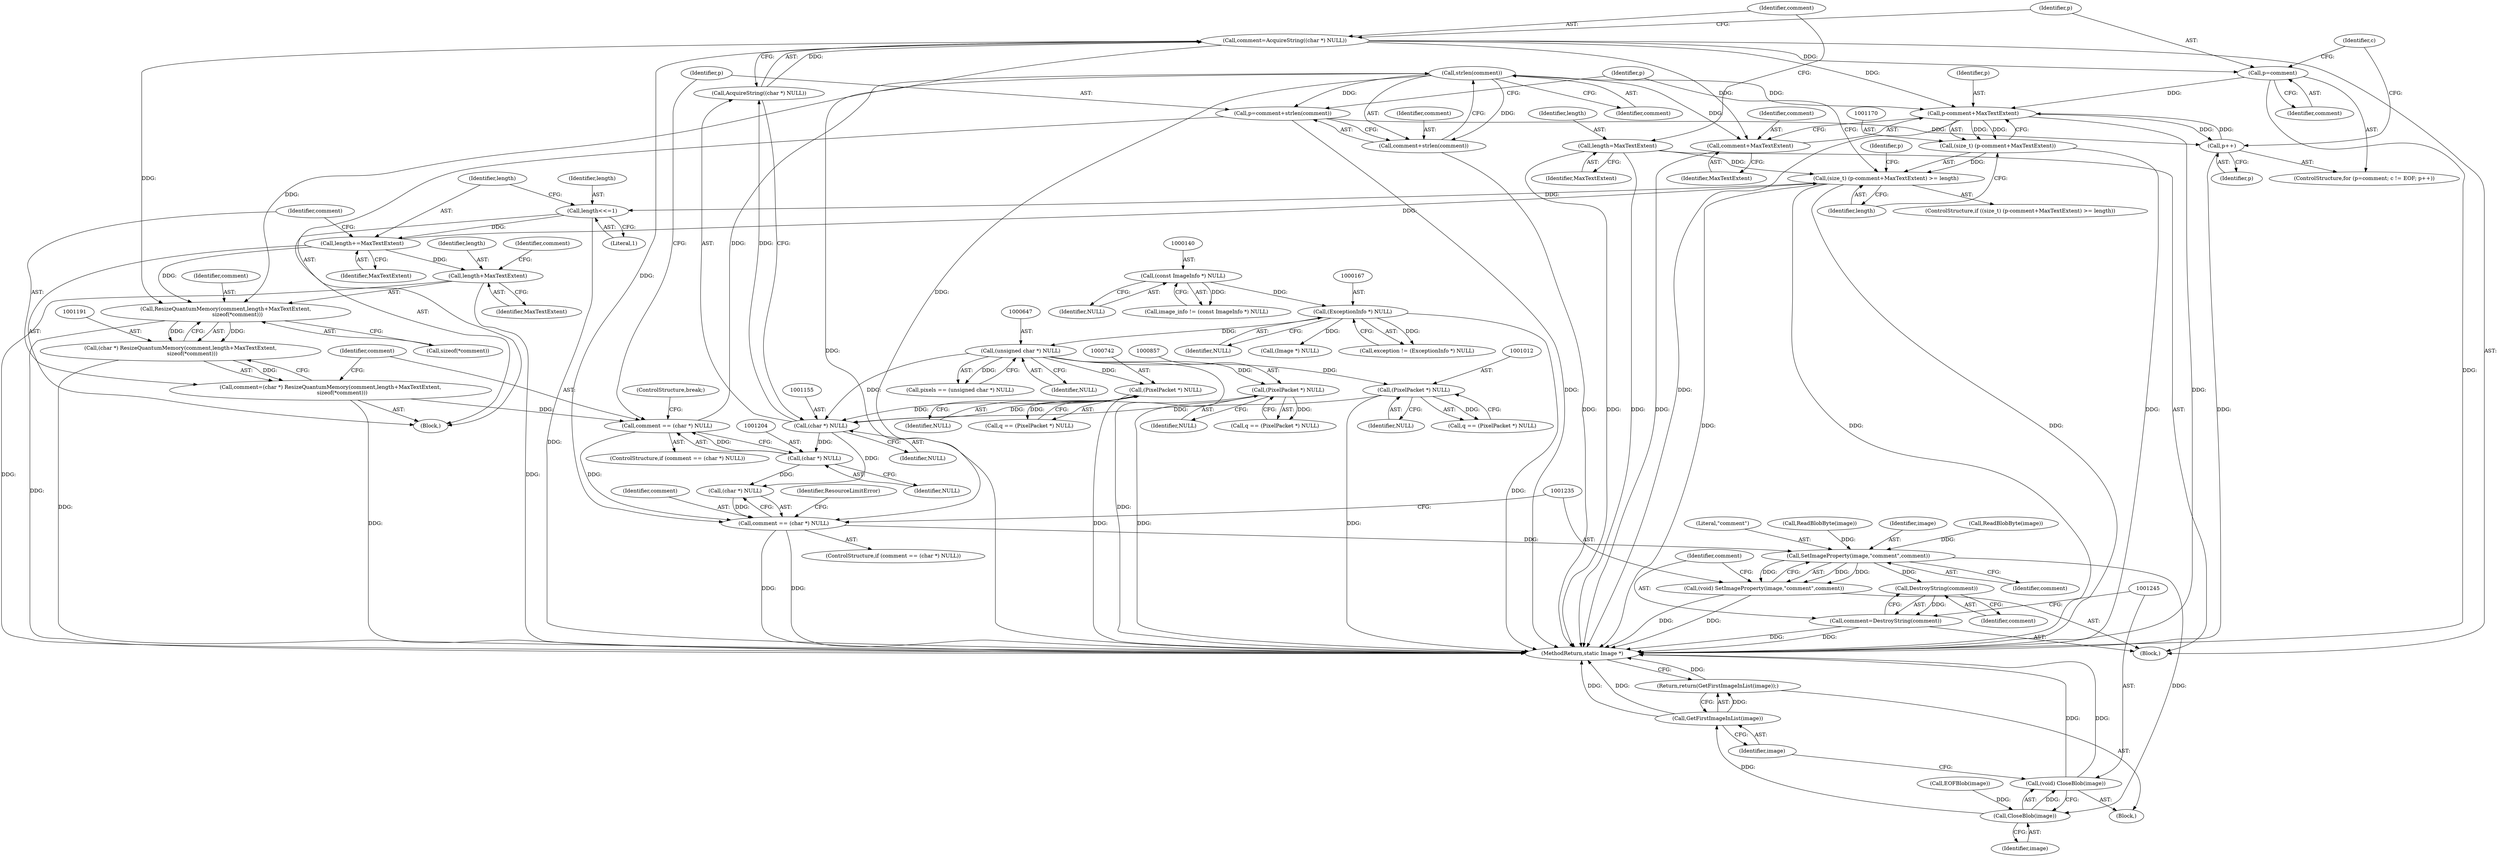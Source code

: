 digraph "0_ImageMagick_f6e9d0d9955e85bdd7540b251cd50d598dacc5e6_45@API" {
"1001211" [label="(Call,strlen(comment))"];
"1001201" [label="(Call,comment == (char *) NULL)"];
"1001188" [label="(Call,comment=(char *) ResizeQuantumMemory(comment,length+MaxTextExtent,\n              sizeof(*comment)))"];
"1001190" [label="(Call,(char *) ResizeQuantumMemory(comment,length+MaxTextExtent,\n              sizeof(*comment)))"];
"1001192" [label="(Call,ResizeQuantumMemory(comment,length+MaxTextExtent,\n              sizeof(*comment)))"];
"1001151" [label="(Call,comment=AcquireString((char *) NULL))"];
"1001153" [label="(Call,AcquireString((char *) NULL))"];
"1001154" [label="(Call,(char *) NULL)"];
"1000856" [label="(Call,(PixelPacket *) NULL)"];
"1000646" [label="(Call,(unsigned char *) NULL)"];
"1000166" [label="(Call,(ExceptionInfo *) NULL)"];
"1000139" [label="(Call,(const ImageInfo *) NULL)"];
"1001011" [label="(Call,(PixelPacket *) NULL)"];
"1000741" [label="(Call,(PixelPacket *) NULL)"];
"1001211" [label="(Call,strlen(comment))"];
"1001185" [label="(Call,length+=MaxTextExtent)"];
"1001182" [label="(Call,length<<=1)"];
"1001168" [label="(Call,(size_t) (p-comment+MaxTextExtent) >= length)"];
"1001169" [label="(Call,(size_t) (p-comment+MaxTextExtent))"];
"1001171" [label="(Call,p-comment+MaxTextExtent)"];
"1001164" [label="(Call,p++)"];
"1001207" [label="(Call,p=comment+strlen(comment))"];
"1001158" [label="(Call,p=comment)"];
"1001148" [label="(Call,length=MaxTextExtent)"];
"1001203" [label="(Call,(char *) NULL)"];
"1001173" [label="(Call,comment+MaxTextExtent)"];
"1001209" [label="(Call,comment+strlen(comment))"];
"1001226" [label="(Call,comment == (char *) NULL)"];
"1001236" [label="(Call,SetImageProperty(image,\"comment\",comment))"];
"1001234" [label="(Call,(void) SetImageProperty(image,\"comment\",comment))"];
"1001242" [label="(Call,DestroyString(comment))"];
"1001240" [label="(Call,comment=DestroyString(comment))"];
"1001246" [label="(Call,CloseBlob(image))"];
"1001244" [label="(Call,(void) CloseBlob(image))"];
"1001249" [label="(Call,GetFirstImageInList(image))"];
"1001248" [label="(Return,return(GetFirstImageInList(image));)"];
"1001194" [label="(Call,length+MaxTextExtent)"];
"1001160" [label="(Identifier,comment)"];
"1001172" [label="(Identifier,p)"];
"1001239" [label="(Identifier,comment)"];
"1001246" [label="(Call,CloseBlob(image))"];
"1000141" [label="(Identifier,NULL)"];
"1001183" [label="(Identifier,length)"];
"1001232" [label="(Identifier,ResourceLimitError)"];
"1001146" [label="(Call,ReadBlobByte(image))"];
"1001188" [label="(Call,comment=(char *) ResizeQuantumMemory(comment,length+MaxTextExtent,\n              sizeof(*comment)))"];
"1001169" [label="(Call,(size_t) (p-comment+MaxTextExtent))"];
"1001152" [label="(Identifier,comment)"];
"1001243" [label="(Identifier,comment)"];
"1001167" [label="(ControlStructure,if ((size_t) (p-comment+MaxTextExtent) >= length))"];
"1001162" [label="(Identifier,c)"];
"1000139" [label="(Call,(const ImageInfo *) NULL)"];
"1001150" [label="(Identifier,MaxTextExtent)"];
"1001185" [label="(Call,length+=MaxTextExtent)"];
"1001153" [label="(Call,AcquireString((char *) NULL))"];
"1001207" [label="(Call,p=comment+strlen(comment))"];
"1001248" [label="(Return,return(GetFirstImageInList(image));)"];
"1001197" [label="(Call,sizeof(*comment))"];
"1001186" [label="(Identifier,length)"];
"1001215" [label="(Identifier,p)"];
"1001156" [label="(Identifier,NULL)"];
"1001184" [label="(Literal,1)"];
"1000743" [label="(Identifier,NULL)"];
"1000168" [label="(Identifier,NULL)"];
"1001011" [label="(Call,(PixelPacket *) NULL)"];
"1001157" [label="(ControlStructure,for (p=comment; c != EOF; p++))"];
"1001151" [label="(Call,comment=AcquireString((char *) NULL))"];
"1000137" [label="(Call,image_info != (const ImageInfo *) NULL)"];
"1001210" [label="(Identifier,comment)"];
"1001173" [label="(Call,comment+MaxTextExtent)"];
"1001209" [label="(Call,comment+strlen(comment))"];
"1000854" [label="(Call,q == (PixelPacket *) NULL)"];
"1001158" [label="(Call,p=comment)"];
"1001174" [label="(Identifier,comment)"];
"1001199" [label="(Identifier,comment)"];
"1001211" [label="(Call,strlen(comment))"];
"1001202" [label="(Identifier,comment)"];
"1000646" [label="(Call,(unsigned char *) NULL)"];
"1000166" [label="(Call,(ExceptionInfo *) NULL)"];
"1001194" [label="(Call,length+MaxTextExtent)"];
"1000648" [label="(Identifier,NULL)"];
"1001206" [label="(ControlStructure,break;)"];
"1001201" [label="(Call,comment == (char *) NULL)"];
"1001241" [label="(Identifier,comment)"];
"1001225" [label="(ControlStructure,if (comment == (char *) NULL))"];
"1000196" [label="(Call,(Image *) NULL)"];
"1001013" [label="(Identifier,NULL)"];
"1000739" [label="(Call,q == (PixelPacket *) NULL)"];
"1001195" [label="(Identifier,length)"];
"1001212" [label="(Identifier,comment)"];
"1001171" [label="(Call,p-comment+MaxTextExtent)"];
"1001165" [label="(Identifier,p)"];
"1001180" [label="(Identifier,p)"];
"1001177" [label="(Block,)"];
"1000741" [label="(Call,(PixelPacket *) NULL)"];
"1000164" [label="(Call,exception != (ExceptionInfo *) NULL)"];
"1001238" [label="(Literal,\"comment\")"];
"1001249" [label="(Call,GetFirstImageInList(image))"];
"1001189" [label="(Identifier,comment)"];
"1001196" [label="(Identifier,MaxTextExtent)"];
"1000112" [label="(Block,)"];
"1001251" [label="(MethodReturn,static Image *)"];
"1001193" [label="(Identifier,comment)"];
"1001205" [label="(Identifier,NULL)"];
"1001219" [label="(Call,ReadBlobByte(image))"];
"1001176" [label="(Identifier,length)"];
"1000856" [label="(Call,(PixelPacket *) NULL)"];
"1001168" [label="(Call,(size_t) (p-comment+MaxTextExtent) >= length)"];
"1001226" [label="(Call,comment == (char *) NULL)"];
"1001149" [label="(Identifier,length)"];
"1001234" [label="(Call,(void) SetImageProperty(image,\"comment\",comment))"];
"1001182" [label="(Call,length<<=1)"];
"1001154" [label="(Call,(char *) NULL)"];
"1000858" [label="(Identifier,NULL)"];
"1001244" [label="(Call,(void) CloseBlob(image))"];
"1001200" [label="(ControlStructure,if (comment == (char *) NULL))"];
"1001247" [label="(Identifier,image)"];
"1001236" [label="(Call,SetImageProperty(image,\"comment\",comment))"];
"1000644" [label="(Call,pixels == (unsigned char *) NULL)"];
"1001009" [label="(Call,q == (PixelPacket *) NULL)"];
"1001192" [label="(Call,ResizeQuantumMemory(comment,length+MaxTextExtent,\n              sizeof(*comment)))"];
"1001203" [label="(Call,(char *) NULL)"];
"1001159" [label="(Identifier,p)"];
"1001237" [label="(Identifier,image)"];
"1001110" [label="(Call,EOFBlob(image))"];
"1001148" [label="(Call,length=MaxTextExtent)"];
"1001164" [label="(Call,p++)"];
"1001228" [label="(Call,(char *) NULL)"];
"1001227" [label="(Identifier,comment)"];
"1001208" [label="(Identifier,p)"];
"1001126" [label="(Block,)"];
"1001175" [label="(Identifier,MaxTextExtent)"];
"1001240" [label="(Call,comment=DestroyString(comment))"];
"1001190" [label="(Call,(char *) ResizeQuantumMemory(comment,length+MaxTextExtent,\n              sizeof(*comment)))"];
"1001187" [label="(Identifier,MaxTextExtent)"];
"1001250" [label="(Identifier,image)"];
"1001242" [label="(Call,DestroyString(comment))"];
"1001211" -> "1001209"  [label="AST: "];
"1001211" -> "1001212"  [label="CFG: "];
"1001212" -> "1001211"  [label="AST: "];
"1001209" -> "1001211"  [label="CFG: "];
"1001211" -> "1001171"  [label="DDG: "];
"1001211" -> "1001173"  [label="DDG: "];
"1001211" -> "1001192"  [label="DDG: "];
"1001211" -> "1001207"  [label="DDG: "];
"1001211" -> "1001209"  [label="DDG: "];
"1001201" -> "1001211"  [label="DDG: "];
"1001211" -> "1001226"  [label="DDG: "];
"1001201" -> "1001200"  [label="AST: "];
"1001201" -> "1001203"  [label="CFG: "];
"1001202" -> "1001201"  [label="AST: "];
"1001203" -> "1001201"  [label="AST: "];
"1001206" -> "1001201"  [label="CFG: "];
"1001208" -> "1001201"  [label="CFG: "];
"1001188" -> "1001201"  [label="DDG: "];
"1001203" -> "1001201"  [label="DDG: "];
"1001201" -> "1001226"  [label="DDG: "];
"1001188" -> "1001177"  [label="AST: "];
"1001188" -> "1001190"  [label="CFG: "];
"1001189" -> "1001188"  [label="AST: "];
"1001190" -> "1001188"  [label="AST: "];
"1001202" -> "1001188"  [label="CFG: "];
"1001188" -> "1001251"  [label="DDG: "];
"1001190" -> "1001188"  [label="DDG: "];
"1001190" -> "1001192"  [label="CFG: "];
"1001191" -> "1001190"  [label="AST: "];
"1001192" -> "1001190"  [label="AST: "];
"1001190" -> "1001251"  [label="DDG: "];
"1001192" -> "1001190"  [label="DDG: "];
"1001192" -> "1001190"  [label="DDG: "];
"1001192" -> "1001197"  [label="CFG: "];
"1001193" -> "1001192"  [label="AST: "];
"1001194" -> "1001192"  [label="AST: "];
"1001197" -> "1001192"  [label="AST: "];
"1001192" -> "1001251"  [label="DDG: "];
"1001151" -> "1001192"  [label="DDG: "];
"1001185" -> "1001192"  [label="DDG: "];
"1001151" -> "1001126"  [label="AST: "];
"1001151" -> "1001153"  [label="CFG: "];
"1001152" -> "1001151"  [label="AST: "];
"1001153" -> "1001151"  [label="AST: "];
"1001159" -> "1001151"  [label="CFG: "];
"1001151" -> "1001251"  [label="DDG: "];
"1001153" -> "1001151"  [label="DDG: "];
"1001151" -> "1001158"  [label="DDG: "];
"1001151" -> "1001171"  [label="DDG: "];
"1001151" -> "1001173"  [label="DDG: "];
"1001151" -> "1001226"  [label="DDG: "];
"1001153" -> "1001154"  [label="CFG: "];
"1001154" -> "1001153"  [label="AST: "];
"1001154" -> "1001153"  [label="DDG: "];
"1001154" -> "1001156"  [label="CFG: "];
"1001155" -> "1001154"  [label="AST: "];
"1001156" -> "1001154"  [label="AST: "];
"1000856" -> "1001154"  [label="DDG: "];
"1000646" -> "1001154"  [label="DDG: "];
"1001011" -> "1001154"  [label="DDG: "];
"1000741" -> "1001154"  [label="DDG: "];
"1001154" -> "1001203"  [label="DDG: "];
"1001154" -> "1001228"  [label="DDG: "];
"1000856" -> "1000854"  [label="AST: "];
"1000856" -> "1000858"  [label="CFG: "];
"1000857" -> "1000856"  [label="AST: "];
"1000858" -> "1000856"  [label="AST: "];
"1000854" -> "1000856"  [label="CFG: "];
"1000856" -> "1001251"  [label="DDG: "];
"1000856" -> "1000854"  [label="DDG: "];
"1000646" -> "1000856"  [label="DDG: "];
"1000646" -> "1000644"  [label="AST: "];
"1000646" -> "1000648"  [label="CFG: "];
"1000647" -> "1000646"  [label="AST: "];
"1000648" -> "1000646"  [label="AST: "];
"1000644" -> "1000646"  [label="CFG: "];
"1000646" -> "1001251"  [label="DDG: "];
"1000646" -> "1000644"  [label="DDG: "];
"1000166" -> "1000646"  [label="DDG: "];
"1000646" -> "1000741"  [label="DDG: "];
"1000646" -> "1001011"  [label="DDG: "];
"1000166" -> "1000164"  [label="AST: "];
"1000166" -> "1000168"  [label="CFG: "];
"1000167" -> "1000166"  [label="AST: "];
"1000168" -> "1000166"  [label="AST: "];
"1000164" -> "1000166"  [label="CFG: "];
"1000166" -> "1001251"  [label="DDG: "];
"1000166" -> "1000164"  [label="DDG: "];
"1000139" -> "1000166"  [label="DDG: "];
"1000166" -> "1000196"  [label="DDG: "];
"1000139" -> "1000137"  [label="AST: "];
"1000139" -> "1000141"  [label="CFG: "];
"1000140" -> "1000139"  [label="AST: "];
"1000141" -> "1000139"  [label="AST: "];
"1000137" -> "1000139"  [label="CFG: "];
"1000139" -> "1000137"  [label="DDG: "];
"1001011" -> "1001009"  [label="AST: "];
"1001011" -> "1001013"  [label="CFG: "];
"1001012" -> "1001011"  [label="AST: "];
"1001013" -> "1001011"  [label="AST: "];
"1001009" -> "1001011"  [label="CFG: "];
"1001011" -> "1001251"  [label="DDG: "];
"1001011" -> "1001009"  [label="DDG: "];
"1000741" -> "1000739"  [label="AST: "];
"1000741" -> "1000743"  [label="CFG: "];
"1000742" -> "1000741"  [label="AST: "];
"1000743" -> "1000741"  [label="AST: "];
"1000739" -> "1000741"  [label="CFG: "];
"1000741" -> "1001251"  [label="DDG: "];
"1000741" -> "1000739"  [label="DDG: "];
"1001185" -> "1001177"  [label="AST: "];
"1001185" -> "1001187"  [label="CFG: "];
"1001186" -> "1001185"  [label="AST: "];
"1001187" -> "1001185"  [label="AST: "];
"1001189" -> "1001185"  [label="CFG: "];
"1001185" -> "1001168"  [label="DDG: "];
"1001182" -> "1001185"  [label="DDG: "];
"1001185" -> "1001194"  [label="DDG: "];
"1001182" -> "1001177"  [label="AST: "];
"1001182" -> "1001184"  [label="CFG: "];
"1001183" -> "1001182"  [label="AST: "];
"1001184" -> "1001182"  [label="AST: "];
"1001186" -> "1001182"  [label="CFG: "];
"1001182" -> "1001251"  [label="DDG: "];
"1001168" -> "1001182"  [label="DDG: "];
"1001168" -> "1001167"  [label="AST: "];
"1001168" -> "1001176"  [label="CFG: "];
"1001169" -> "1001168"  [label="AST: "];
"1001176" -> "1001168"  [label="AST: "];
"1001180" -> "1001168"  [label="CFG: "];
"1001215" -> "1001168"  [label="CFG: "];
"1001168" -> "1001251"  [label="DDG: "];
"1001168" -> "1001251"  [label="DDG: "];
"1001168" -> "1001251"  [label="DDG: "];
"1001169" -> "1001168"  [label="DDG: "];
"1001148" -> "1001168"  [label="DDG: "];
"1001169" -> "1001171"  [label="CFG: "];
"1001170" -> "1001169"  [label="AST: "];
"1001171" -> "1001169"  [label="AST: "];
"1001176" -> "1001169"  [label="CFG: "];
"1001169" -> "1001251"  [label="DDG: "];
"1001171" -> "1001169"  [label="DDG: "];
"1001171" -> "1001169"  [label="DDG: "];
"1001171" -> "1001173"  [label="CFG: "];
"1001172" -> "1001171"  [label="AST: "];
"1001173" -> "1001171"  [label="AST: "];
"1001171" -> "1001251"  [label="DDG: "];
"1001171" -> "1001251"  [label="DDG: "];
"1001171" -> "1001164"  [label="DDG: "];
"1001164" -> "1001171"  [label="DDG: "];
"1001158" -> "1001171"  [label="DDG: "];
"1001164" -> "1001157"  [label="AST: "];
"1001164" -> "1001165"  [label="CFG: "];
"1001165" -> "1001164"  [label="AST: "];
"1001162" -> "1001164"  [label="CFG: "];
"1001164" -> "1001251"  [label="DDG: "];
"1001207" -> "1001164"  [label="DDG: "];
"1001207" -> "1001177"  [label="AST: "];
"1001207" -> "1001209"  [label="CFG: "];
"1001208" -> "1001207"  [label="AST: "];
"1001209" -> "1001207"  [label="AST: "];
"1001215" -> "1001207"  [label="CFG: "];
"1001207" -> "1001251"  [label="DDG: "];
"1001158" -> "1001157"  [label="AST: "];
"1001158" -> "1001160"  [label="CFG: "];
"1001159" -> "1001158"  [label="AST: "];
"1001160" -> "1001158"  [label="AST: "];
"1001162" -> "1001158"  [label="CFG: "];
"1001158" -> "1001251"  [label="DDG: "];
"1001148" -> "1001126"  [label="AST: "];
"1001148" -> "1001150"  [label="CFG: "];
"1001149" -> "1001148"  [label="AST: "];
"1001150" -> "1001148"  [label="AST: "];
"1001152" -> "1001148"  [label="CFG: "];
"1001148" -> "1001251"  [label="DDG: "];
"1001148" -> "1001251"  [label="DDG: "];
"1001203" -> "1001205"  [label="CFG: "];
"1001204" -> "1001203"  [label="AST: "];
"1001205" -> "1001203"  [label="AST: "];
"1001203" -> "1001228"  [label="DDG: "];
"1001173" -> "1001175"  [label="CFG: "];
"1001174" -> "1001173"  [label="AST: "];
"1001175" -> "1001173"  [label="AST: "];
"1001173" -> "1001251"  [label="DDG: "];
"1001210" -> "1001209"  [label="AST: "];
"1001209" -> "1001251"  [label="DDG: "];
"1001226" -> "1001225"  [label="AST: "];
"1001226" -> "1001228"  [label="CFG: "];
"1001227" -> "1001226"  [label="AST: "];
"1001228" -> "1001226"  [label="AST: "];
"1001232" -> "1001226"  [label="CFG: "];
"1001235" -> "1001226"  [label="CFG: "];
"1001226" -> "1001251"  [label="DDG: "];
"1001226" -> "1001251"  [label="DDG: "];
"1001228" -> "1001226"  [label="DDG: "];
"1001226" -> "1001236"  [label="DDG: "];
"1001236" -> "1001234"  [label="AST: "];
"1001236" -> "1001239"  [label="CFG: "];
"1001237" -> "1001236"  [label="AST: "];
"1001238" -> "1001236"  [label="AST: "];
"1001239" -> "1001236"  [label="AST: "];
"1001234" -> "1001236"  [label="CFG: "];
"1001236" -> "1001234"  [label="DDG: "];
"1001236" -> "1001234"  [label="DDG: "];
"1001236" -> "1001234"  [label="DDG: "];
"1001219" -> "1001236"  [label="DDG: "];
"1001146" -> "1001236"  [label="DDG: "];
"1001236" -> "1001242"  [label="DDG: "];
"1001236" -> "1001246"  [label="DDG: "];
"1001234" -> "1001126"  [label="AST: "];
"1001235" -> "1001234"  [label="AST: "];
"1001241" -> "1001234"  [label="CFG: "];
"1001234" -> "1001251"  [label="DDG: "];
"1001234" -> "1001251"  [label="DDG: "];
"1001242" -> "1001240"  [label="AST: "];
"1001242" -> "1001243"  [label="CFG: "];
"1001243" -> "1001242"  [label="AST: "];
"1001240" -> "1001242"  [label="CFG: "];
"1001242" -> "1001240"  [label="DDG: "];
"1001240" -> "1001126"  [label="AST: "];
"1001241" -> "1001240"  [label="AST: "];
"1001245" -> "1001240"  [label="CFG: "];
"1001240" -> "1001251"  [label="DDG: "];
"1001240" -> "1001251"  [label="DDG: "];
"1001246" -> "1001244"  [label="AST: "];
"1001246" -> "1001247"  [label="CFG: "];
"1001247" -> "1001246"  [label="AST: "];
"1001244" -> "1001246"  [label="CFG: "];
"1001246" -> "1001244"  [label="DDG: "];
"1001110" -> "1001246"  [label="DDG: "];
"1001246" -> "1001249"  [label="DDG: "];
"1001244" -> "1000112"  [label="AST: "];
"1001245" -> "1001244"  [label="AST: "];
"1001250" -> "1001244"  [label="CFG: "];
"1001244" -> "1001251"  [label="DDG: "];
"1001244" -> "1001251"  [label="DDG: "];
"1001249" -> "1001248"  [label="AST: "];
"1001249" -> "1001250"  [label="CFG: "];
"1001250" -> "1001249"  [label="AST: "];
"1001248" -> "1001249"  [label="CFG: "];
"1001249" -> "1001251"  [label="DDG: "];
"1001249" -> "1001251"  [label="DDG: "];
"1001249" -> "1001248"  [label="DDG: "];
"1001248" -> "1000112"  [label="AST: "];
"1001251" -> "1001248"  [label="CFG: "];
"1001248" -> "1001251"  [label="DDG: "];
"1001194" -> "1001196"  [label="CFG: "];
"1001195" -> "1001194"  [label="AST: "];
"1001196" -> "1001194"  [label="AST: "];
"1001199" -> "1001194"  [label="CFG: "];
"1001194" -> "1001251"  [label="DDG: "];
"1001194" -> "1001251"  [label="DDG: "];
}
